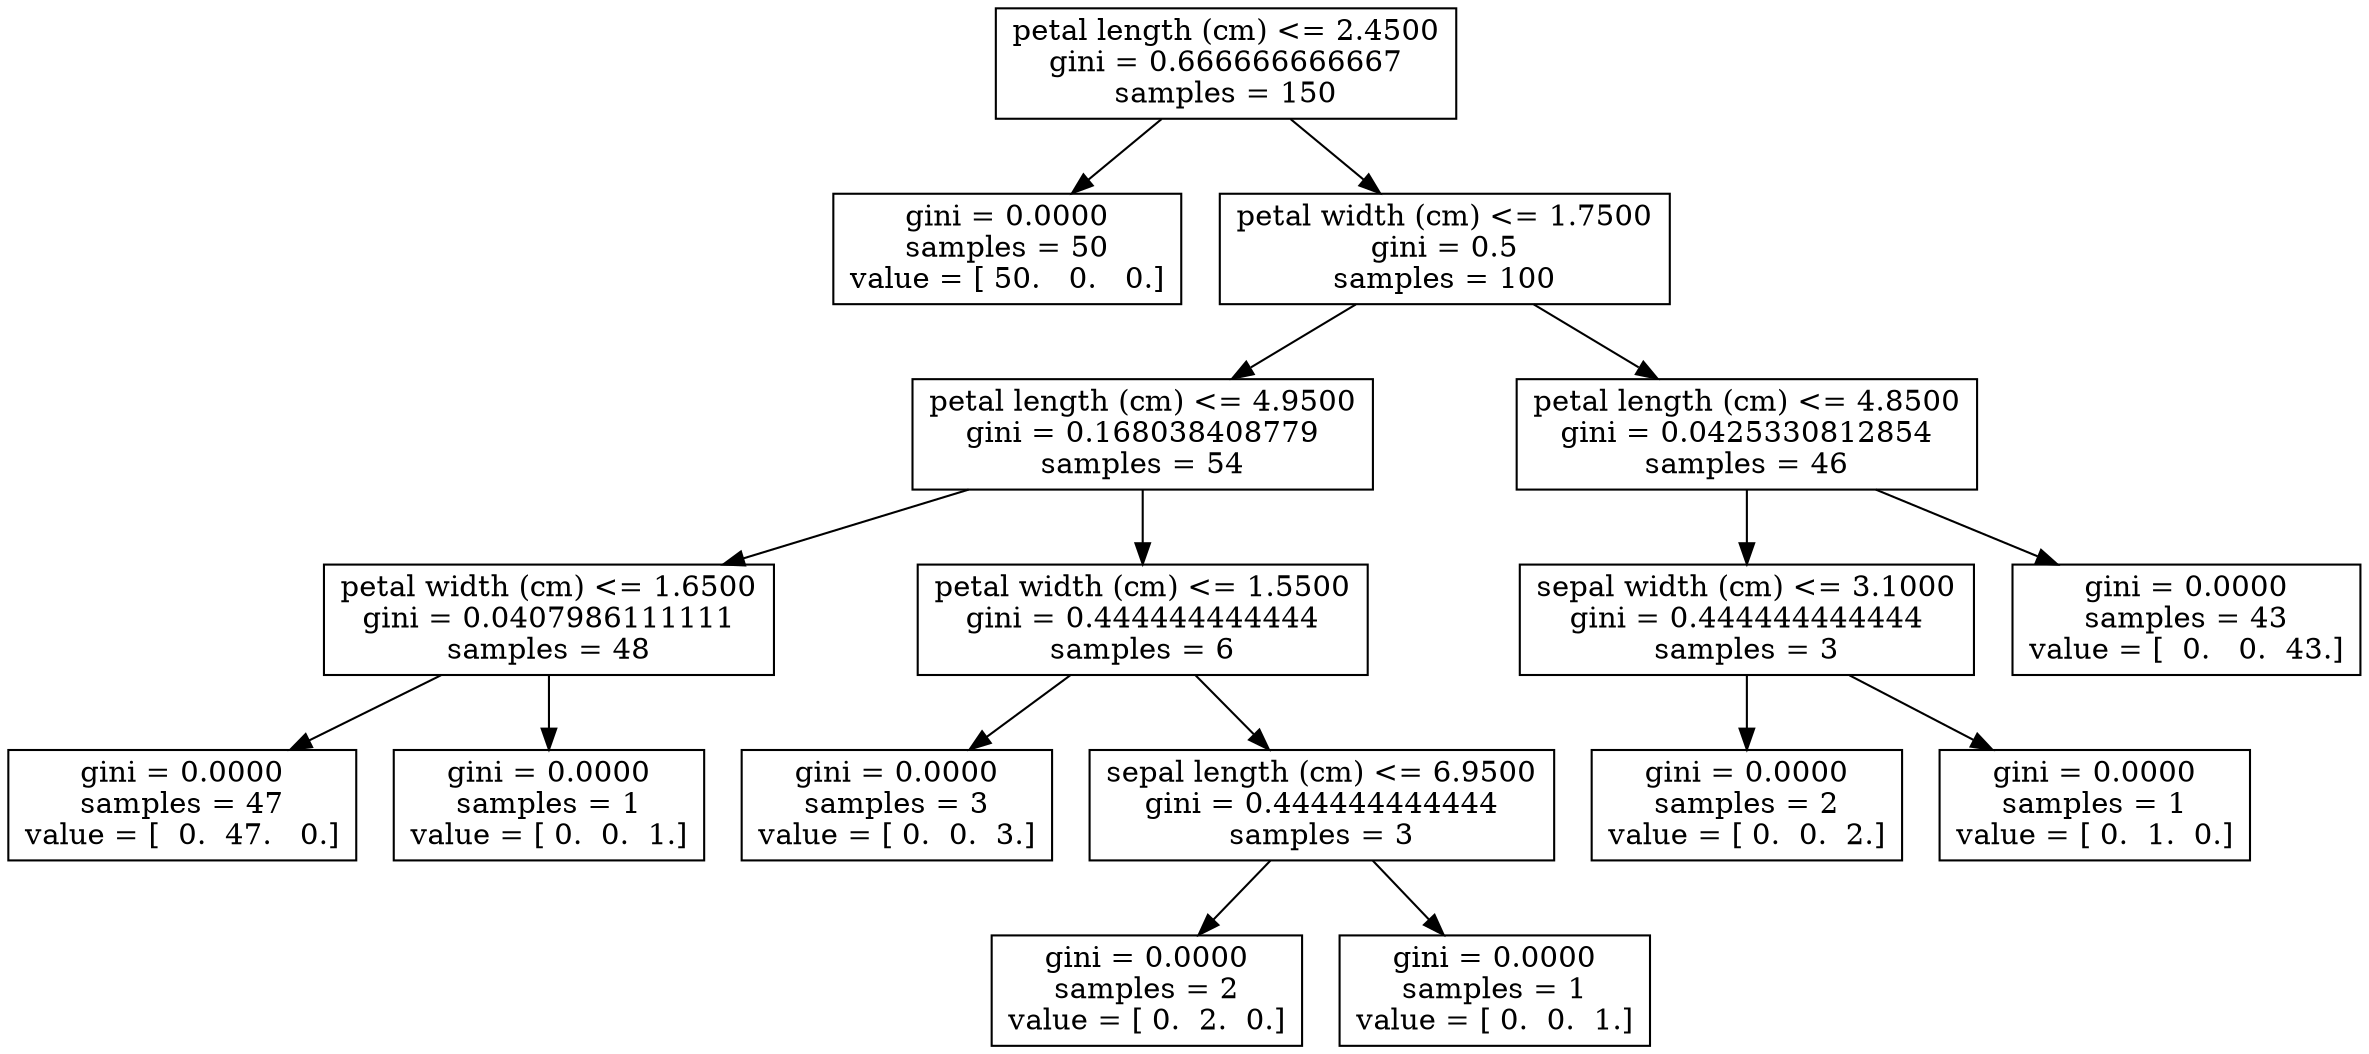 digraph Tree {
0 [label="petal length (cm) <= 2.4500\ngini = 0.666666666667\nsamples = 150", shape="box"] ;
1 [label="gini = 0.0000\nsamples = 50\nvalue = [ 50.   0.   0.]", shape="box"] ;
0 -> 1 ;
2 [label="petal width (cm) <= 1.7500\ngini = 0.5\nsamples = 100", shape="box"] ;
0 -> 2 ;
3 [label="petal length (cm) <= 4.9500\ngini = 0.168038408779\nsamples = 54", shape="box"] ;
2 -> 3 ;
4 [label="petal width (cm) <= 1.6500\ngini = 0.0407986111111\nsamples = 48", shape="box"] ;
3 -> 4 ;
5 [label="gini = 0.0000\nsamples = 47\nvalue = [  0.  47.   0.]", shape="box"] ;
4 -> 5 ;
6 [label="gini = 0.0000\nsamples = 1\nvalue = [ 0.  0.  1.]", shape="box"] ;
4 -> 6 ;
7 [label="petal width (cm) <= 1.5500\ngini = 0.444444444444\nsamples = 6", shape="box"] ;
3 -> 7 ;
8 [label="gini = 0.0000\nsamples = 3\nvalue = [ 0.  0.  3.]", shape="box"] ;
7 -> 8 ;
9 [label="sepal length (cm) <= 6.9500\ngini = 0.444444444444\nsamples = 3", shape="box"] ;
7 -> 9 ;
10 [label="gini = 0.0000\nsamples = 2\nvalue = [ 0.  2.  0.]", shape="box"] ;
9 -> 10 ;
11 [label="gini = 0.0000\nsamples = 1\nvalue = [ 0.  0.  1.]", shape="box"] ;
9 -> 11 ;
12 [label="petal length (cm) <= 4.8500\ngini = 0.0425330812854\nsamples = 46", shape="box"] ;
2 -> 12 ;
13 [label="sepal width (cm) <= 3.1000\ngini = 0.444444444444\nsamples = 3", shape="box"] ;
12 -> 13 ;
14 [label="gini = 0.0000\nsamples = 2\nvalue = [ 0.  0.  2.]", shape="box"] ;
13 -> 14 ;
15 [label="gini = 0.0000\nsamples = 1\nvalue = [ 0.  1.  0.]", shape="box"] ;
13 -> 15 ;
16 [label="gini = 0.0000\nsamples = 43\nvalue = [  0.   0.  43.]", shape="box"] ;
12 -> 16 ;
}